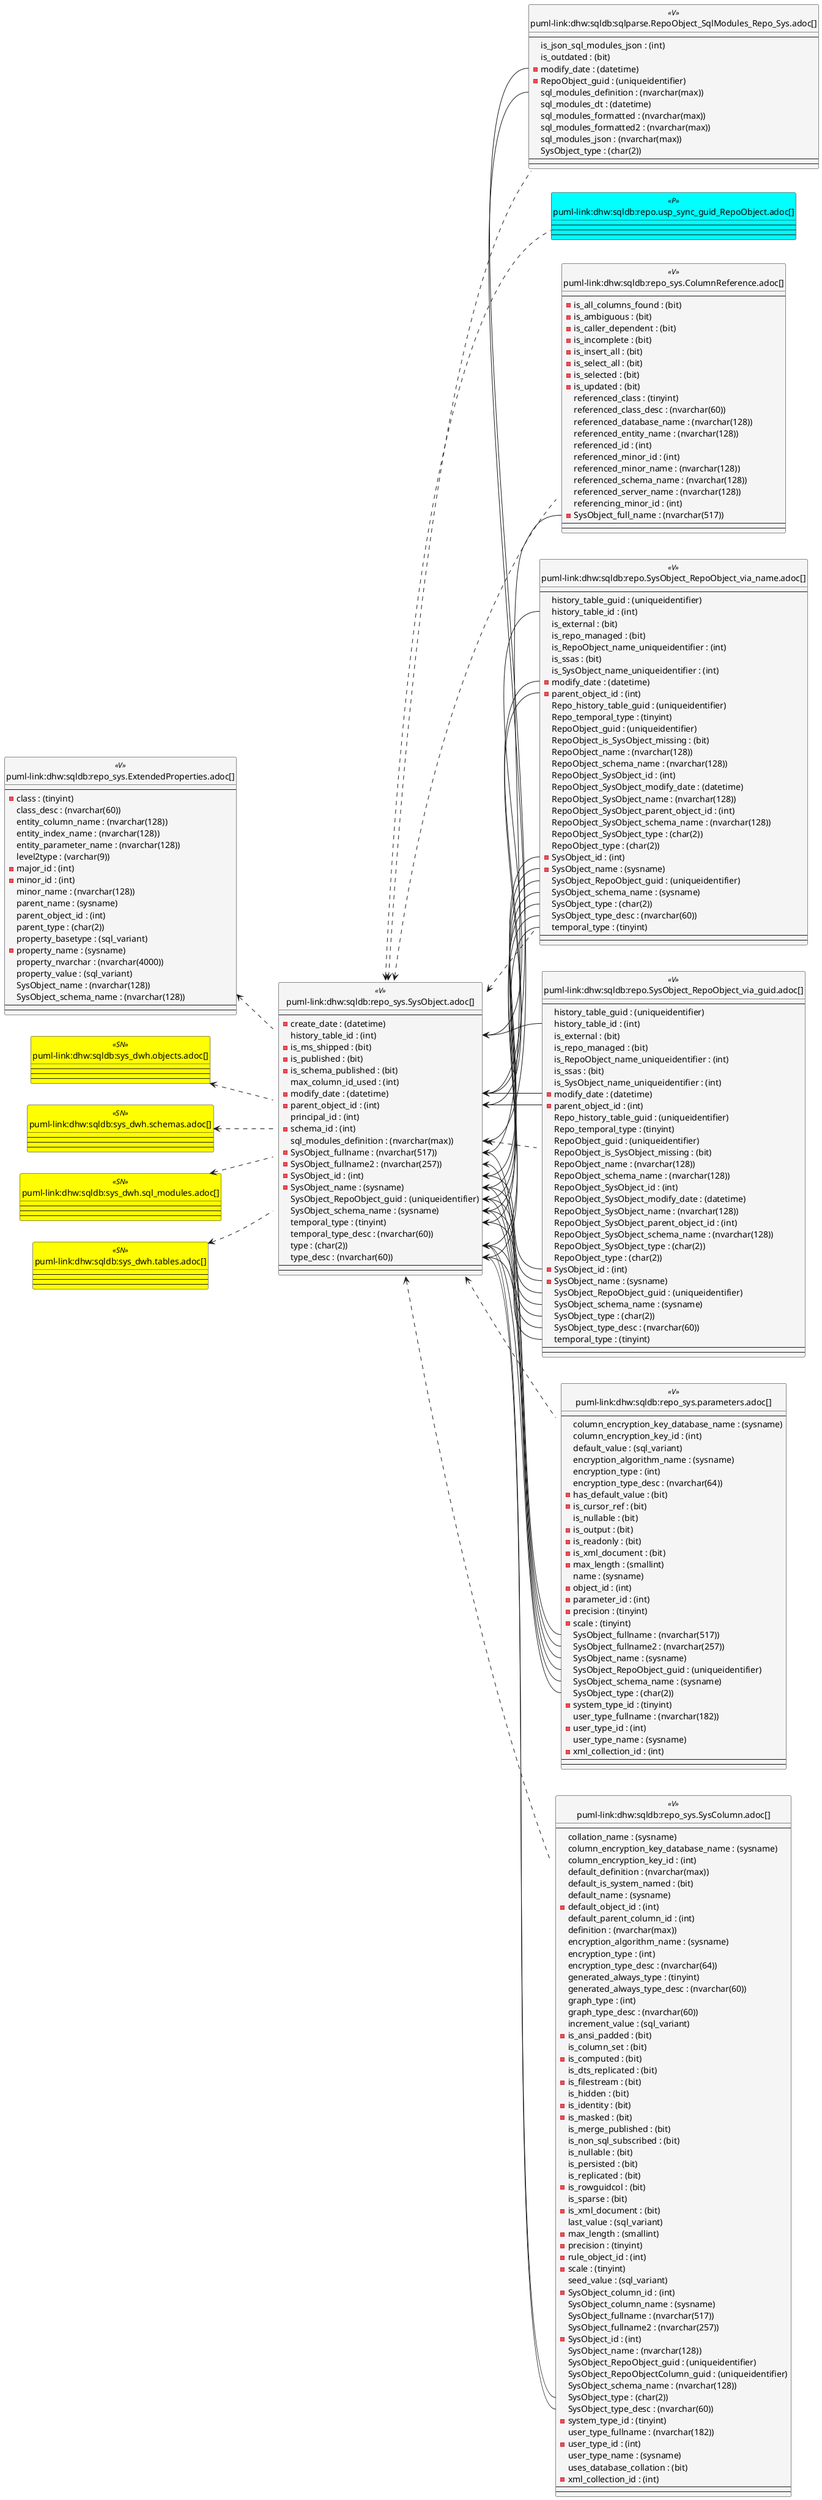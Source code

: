 @startuml
left to right direction
'top to bottom direction
hide circle
'avoide "." issues:
set namespaceSeparator none


skinparam class {
  BackgroundColor White
  BackgroundColor<<FN>> Yellow
  BackgroundColor<<FS>> Yellow
  BackgroundColor<<FT>> LightGray
  BackgroundColor<<IF>> Yellow
  BackgroundColor<<IS>> Yellow
  BackgroundColor<<P>> Aqua
  BackgroundColor<<PC>> Aqua
  BackgroundColor<<SN>> Yellow
  BackgroundColor<<SO>> SlateBlue
  BackgroundColor<<TF>> LightGray
  BackgroundColor<<TR>> Tomato
  BackgroundColor<<U>> White
  BackgroundColor<<V>> WhiteSmoke
  BackgroundColor<<X>> Aqua
  BackgroundColor<<external>> AliceBlue
}


entity "puml-link:dhw:sqldb:repo.SysObject_RepoObject_via_guid.adoc[]" as repo.SysObject_RepoObject_via_guid << V >> {
  --
  history_table_guid : (uniqueidentifier)
  history_table_id : (int)
  is_external : (bit)
  is_repo_managed : (bit)
  is_RepoObject_name_uniqueidentifier : (int)
  is_ssas : (bit)
  is_SysObject_name_uniqueidentifier : (int)
  - modify_date : (datetime)
  - parent_object_id : (int)
  Repo_history_table_guid : (uniqueidentifier)
  Repo_temporal_type : (tinyint)
  RepoObject_guid : (uniqueidentifier)
  RepoObject_is_SysObject_missing : (bit)
  RepoObject_name : (nvarchar(128))
  RepoObject_schema_name : (nvarchar(128))
  RepoObject_SysObject_id : (int)
  RepoObject_SysObject_modify_date : (datetime)
  RepoObject_SysObject_name : (nvarchar(128))
  RepoObject_SysObject_parent_object_id : (int)
  RepoObject_SysObject_schema_name : (nvarchar(128))
  RepoObject_SysObject_type : (char(2))
  RepoObject_type : (char(2))
  - SysObject_id : (int)
  - SysObject_name : (sysname)
  SysObject_RepoObject_guid : (uniqueidentifier)
  SysObject_schema_name : (sysname)
  SysObject_type : (char(2))
  SysObject_type_desc : (nvarchar(60))
  temporal_type : (tinyint)
  --
  --
}

entity "puml-link:dhw:sqldb:repo.SysObject_RepoObject_via_name.adoc[]" as repo.SysObject_RepoObject_via_name << V >> {
  --
  history_table_guid : (uniqueidentifier)
  history_table_id : (int)
  is_external : (bit)
  is_repo_managed : (bit)
  is_RepoObject_name_uniqueidentifier : (int)
  is_ssas : (bit)
  is_SysObject_name_uniqueidentifier : (int)
  - modify_date : (datetime)
  - parent_object_id : (int)
  Repo_history_table_guid : (uniqueidentifier)
  Repo_temporal_type : (tinyint)
  RepoObject_guid : (uniqueidentifier)
  RepoObject_is_SysObject_missing : (bit)
  RepoObject_name : (nvarchar(128))
  RepoObject_schema_name : (nvarchar(128))
  RepoObject_SysObject_id : (int)
  RepoObject_SysObject_modify_date : (datetime)
  RepoObject_SysObject_name : (nvarchar(128))
  RepoObject_SysObject_parent_object_id : (int)
  RepoObject_SysObject_schema_name : (nvarchar(128))
  RepoObject_SysObject_type : (char(2))
  RepoObject_type : (char(2))
  - SysObject_id : (int)
  - SysObject_name : (sysname)
  SysObject_RepoObject_guid : (uniqueidentifier)
  SysObject_schema_name : (sysname)
  SysObject_type : (char(2))
  SysObject_type_desc : (nvarchar(60))
  temporal_type : (tinyint)
  --
  --
}

entity "puml-link:dhw:sqldb:repo.usp_sync_guid_RepoObject.adoc[]" as repo.usp_sync_guid_RepoObject << P >> {
  --
  --
  --
}

entity "puml-link:dhw:sqldb:repo_sys.ColumnReference.adoc[]" as repo_sys.ColumnReference << V >> {
  --
  - is_all_columns_found : (bit)
  - is_ambiguous : (bit)
  - is_caller_dependent : (bit)
  - is_incomplete : (bit)
  - is_insert_all : (bit)
  - is_select_all : (bit)
  - is_selected : (bit)
  - is_updated : (bit)
  referenced_class : (tinyint)
  referenced_class_desc : (nvarchar(60))
  referenced_database_name : (nvarchar(128))
  referenced_entity_name : (nvarchar(128))
  referenced_id : (int)
  referenced_minor_id : (int)
  referenced_minor_name : (nvarchar(128))
  referenced_schema_name : (nvarchar(128))
  referenced_server_name : (nvarchar(128))
  referencing_minor_id : (int)
  - SysObject_full_name : (nvarchar(517))
  --
  --
}

entity "puml-link:dhw:sqldb:repo_sys.ExtendedProperties.adoc[]" as repo_sys.ExtendedProperties << V >> {
  --
  - class : (tinyint)
  class_desc : (nvarchar(60))
  entity_column_name : (nvarchar(128))
  entity_index_name : (nvarchar(128))
  entity_parameter_name : (nvarchar(128))
  level2type : (varchar(9))
  - major_id : (int)
  - minor_id : (int)
  minor_name : (nvarchar(128))
  parent_name : (sysname)
  parent_object_id : (int)
  parent_type : (char(2))
  property_basetype : (sql_variant)
  - property_name : (sysname)
  property_nvarchar : (nvarchar(4000))
  property_value : (sql_variant)
  SysObject_name : (nvarchar(128))
  SysObject_schema_name : (nvarchar(128))
  --
  --
}

entity "puml-link:dhw:sqldb:repo_sys.parameters.adoc[]" as repo_sys.parameters << V >> {
  --
  column_encryption_key_database_name : (sysname)
  column_encryption_key_id : (int)
  default_value : (sql_variant)
  encryption_algorithm_name : (sysname)
  encryption_type : (int)
  encryption_type_desc : (nvarchar(64))
  - has_default_value : (bit)
  - is_cursor_ref : (bit)
  is_nullable : (bit)
  - is_output : (bit)
  - is_readonly : (bit)
  - is_xml_document : (bit)
  - max_length : (smallint)
  name : (sysname)
  - object_id : (int)
  - parameter_id : (int)
  - precision : (tinyint)
  - scale : (tinyint)
  SysObject_fullname : (nvarchar(517))
  SysObject_fullname2 : (nvarchar(257))
  SysObject_name : (sysname)
  SysObject_RepoObject_guid : (uniqueidentifier)
  SysObject_schema_name : (sysname)
  SysObject_type : (char(2))
  - system_type_id : (tinyint)
  user_type_fullname : (nvarchar(182))
  - user_type_id : (int)
  user_type_name : (sysname)
  - xml_collection_id : (int)
  --
  --
}

entity "puml-link:dhw:sqldb:repo_sys.SysColumn.adoc[]" as repo_sys.SysColumn << V >> {
  --
  collation_name : (sysname)
  column_encryption_key_database_name : (sysname)
  column_encryption_key_id : (int)
  default_definition : (nvarchar(max))
  default_is_system_named : (bit)
  default_name : (sysname)
  - default_object_id : (int)
  default_parent_column_id : (int)
  definition : (nvarchar(max))
  encryption_algorithm_name : (sysname)
  encryption_type : (int)
  encryption_type_desc : (nvarchar(64))
  generated_always_type : (tinyint)
  generated_always_type_desc : (nvarchar(60))
  graph_type : (int)
  graph_type_desc : (nvarchar(60))
  increment_value : (sql_variant)
  - is_ansi_padded : (bit)
  is_column_set : (bit)
  - is_computed : (bit)
  is_dts_replicated : (bit)
  - is_filestream : (bit)
  is_hidden : (bit)
  - is_identity : (bit)
  - is_masked : (bit)
  is_merge_published : (bit)
  is_non_sql_subscribed : (bit)
  is_nullable : (bit)
  is_persisted : (bit)
  is_replicated : (bit)
  - is_rowguidcol : (bit)
  is_sparse : (bit)
  - is_xml_document : (bit)
  last_value : (sql_variant)
  - max_length : (smallint)
  - precision : (tinyint)
  - rule_object_id : (int)
  - scale : (tinyint)
  seed_value : (sql_variant)
  - SysObject_column_id : (int)
  SysObject_column_name : (sysname)
  SysObject_fullname : (nvarchar(517))
  SysObject_fullname2 : (nvarchar(257))
  - SysObject_id : (int)
  SysObject_name : (nvarchar(128))
  SysObject_RepoObject_guid : (uniqueidentifier)
  SysObject_RepoObjectColumn_guid : (uniqueidentifier)
  SysObject_schema_name : (nvarchar(128))
  SysObject_type : (char(2))
  SysObject_type_desc : (nvarchar(60))
  - system_type_id : (tinyint)
  user_type_fullname : (nvarchar(182))
  - user_type_id : (int)
  user_type_name : (sysname)
  uses_database_collation : (bit)
  - xml_collection_id : (int)
  --
  --
}

entity "puml-link:dhw:sqldb:repo_sys.SysObject.adoc[]" as repo_sys.SysObject << V >> {
  --
  - create_date : (datetime)
  history_table_id : (int)
  - is_ms_shipped : (bit)
  - is_published : (bit)
  - is_schema_published : (bit)
  max_column_id_used : (int)
  - modify_date : (datetime)
  - parent_object_id : (int)
  principal_id : (int)
  - schema_id : (int)
  sql_modules_definition : (nvarchar(max))
  - SysObject_fullname : (nvarchar(517))
  - SysObject_fullname2 : (nvarchar(257))
  - SysObject_id : (int)
  - SysObject_name : (sysname)
  SysObject_RepoObject_guid : (uniqueidentifier)
  SysObject_schema_name : (sysname)
  temporal_type : (tinyint)
  temporal_type_desc : (nvarchar(60))
  type : (char(2))
  type_desc : (nvarchar(60))
  --
  --
}

entity "puml-link:dhw:sqldb:sqlparse.RepoObject_SqlModules_Repo_Sys.adoc[]" as sqlparse.RepoObject_SqlModules_Repo_Sys << V >> {
  --
  is_json_sql_modules_json : (int)
  is_outdated : (bit)
  - modify_date : (datetime)
  - RepoObject_guid : (uniqueidentifier)
  sql_modules_definition : (nvarchar(max))
  sql_modules_dt : (datetime)
  sql_modules_formatted : (nvarchar(max))
  sql_modules_formatted2 : (nvarchar(max))
  sql_modules_json : (nvarchar(max))
  SysObject_type : (char(2))
  --
  --
}

entity "puml-link:dhw:sqldb:sys_dwh.objects.adoc[]" as sys_dwh.objects << SN >> {
  --
  --
  --
}

entity "puml-link:dhw:sqldb:sys_dwh.schemas.adoc[]" as sys_dwh.schemas << SN >> {
  --
  --
  --
}

entity "puml-link:dhw:sqldb:sys_dwh.sql_modules.adoc[]" as sys_dwh.sql_modules << SN >> {
  --
  --
  --
}

entity "puml-link:dhw:sqldb:sys_dwh.tables.adoc[]" as sys_dwh.tables << SN >> {
  --
  --
  --
}

repo_sys.ExtendedProperties <.. repo_sys.SysObject
repo_sys.SysObject <.. sqlparse.RepoObject_SqlModules_Repo_Sys
repo_sys.SysObject <.. repo.SysObject_RepoObject_via_name
repo_sys.SysObject <.. repo.SysObject_RepoObject_via_guid
repo_sys.SysObject <.. repo_sys.ColumnReference
repo_sys.SysObject <.. repo_sys.SysColumn
repo_sys.SysObject <.. repo.usp_sync_guid_RepoObject
repo_sys.SysObject <.. repo_sys.parameters
sys_dwh.objects <.. repo_sys.SysObject
sys_dwh.schemas <.. repo_sys.SysObject
sys_dwh.sql_modules <.. repo_sys.SysObject
sys_dwh.tables <.. repo_sys.SysObject
"repo_sys.SysObject::history_table_id" <-- "repo.SysObject_RepoObject_via_name::history_table_id"
"repo_sys.SysObject::history_table_id" <-- "repo.SysObject_RepoObject_via_guid::history_table_id"
"repo_sys.SysObject::modify_date" <-- "sqlparse.RepoObject_SqlModules_Repo_Sys::modify_date"
"repo_sys.SysObject::modify_date" <-- "repo.SysObject_RepoObject_via_name::modify_date"
"repo_sys.SysObject::modify_date" <-- "repo.SysObject_RepoObject_via_guid::modify_date"
"repo_sys.SysObject::parent_object_id" <-- "repo.SysObject_RepoObject_via_name::parent_object_id"
"repo_sys.SysObject::parent_object_id" <-- "repo.SysObject_RepoObject_via_guid::parent_object_id"
"repo_sys.SysObject::sql_modules_definition" <-- "sqlparse.RepoObject_SqlModules_Repo_Sys::sql_modules_definition"
"repo_sys.SysObject::SysObject_fullname" <-- "repo_sys.ColumnReference::SysObject_full_name"
"repo_sys.SysObject::SysObject_fullname" <-- "repo_sys.parameters::SysObject_fullname"
"repo_sys.SysObject::SysObject_fullname2" <-- "repo_sys.parameters::SysObject_fullname2"
"repo_sys.SysObject::SysObject_id" <-- "repo.SysObject_RepoObject_via_name::SysObject_id"
"repo_sys.SysObject::SysObject_id" <-- "repo.SysObject_RepoObject_via_guid::SysObject_id"
"repo_sys.SysObject::SysObject_name" <-- "repo.SysObject_RepoObject_via_name::SysObject_name"
"repo_sys.SysObject::SysObject_name" <-- "repo.SysObject_RepoObject_via_guid::SysObject_name"
"repo_sys.SysObject::SysObject_name" <-- "repo_sys.parameters::SysObject_name"
"repo_sys.SysObject::SysObject_RepoObject_guid" <-- "repo.SysObject_RepoObject_via_name::SysObject_RepoObject_guid"
"repo_sys.SysObject::SysObject_RepoObject_guid" <-- "repo.SysObject_RepoObject_via_guid::SysObject_RepoObject_guid"
"repo_sys.SysObject::SysObject_RepoObject_guid" <-- "repo_sys.parameters::SysObject_RepoObject_guid"
"repo_sys.SysObject::SysObject_schema_name" <-- "repo.SysObject_RepoObject_via_name::SysObject_schema_name"
"repo_sys.SysObject::SysObject_schema_name" <-- "repo.SysObject_RepoObject_via_guid::SysObject_schema_name"
"repo_sys.SysObject::SysObject_schema_name" <-- "repo_sys.parameters::SysObject_schema_name"
"repo_sys.SysObject::temporal_type" <-- "repo.SysObject_RepoObject_via_name::temporal_type"
"repo_sys.SysObject::temporal_type" <-- "repo.SysObject_RepoObject_via_guid::temporal_type"
"repo_sys.SysObject::type" <-- "repo.SysObject_RepoObject_via_name::SysObject_type"
"repo_sys.SysObject::type" <-- "repo.SysObject_RepoObject_via_guid::SysObject_type"
"repo_sys.SysObject::type" <-- "repo_sys.SysColumn::SysObject_type"
"repo_sys.SysObject::type" <-- "repo_sys.parameters::SysObject_type"
"repo_sys.SysObject::type_desc" <-- "repo_sys.SysColumn::SysObject_type_desc"
"repo_sys.SysObject::type_desc" <-- "repo.SysObject_RepoObject_via_guid::SysObject_type_desc"
"repo_sys.SysObject::type_desc" <-- "repo.SysObject_RepoObject_via_name::SysObject_type_desc"
@enduml

